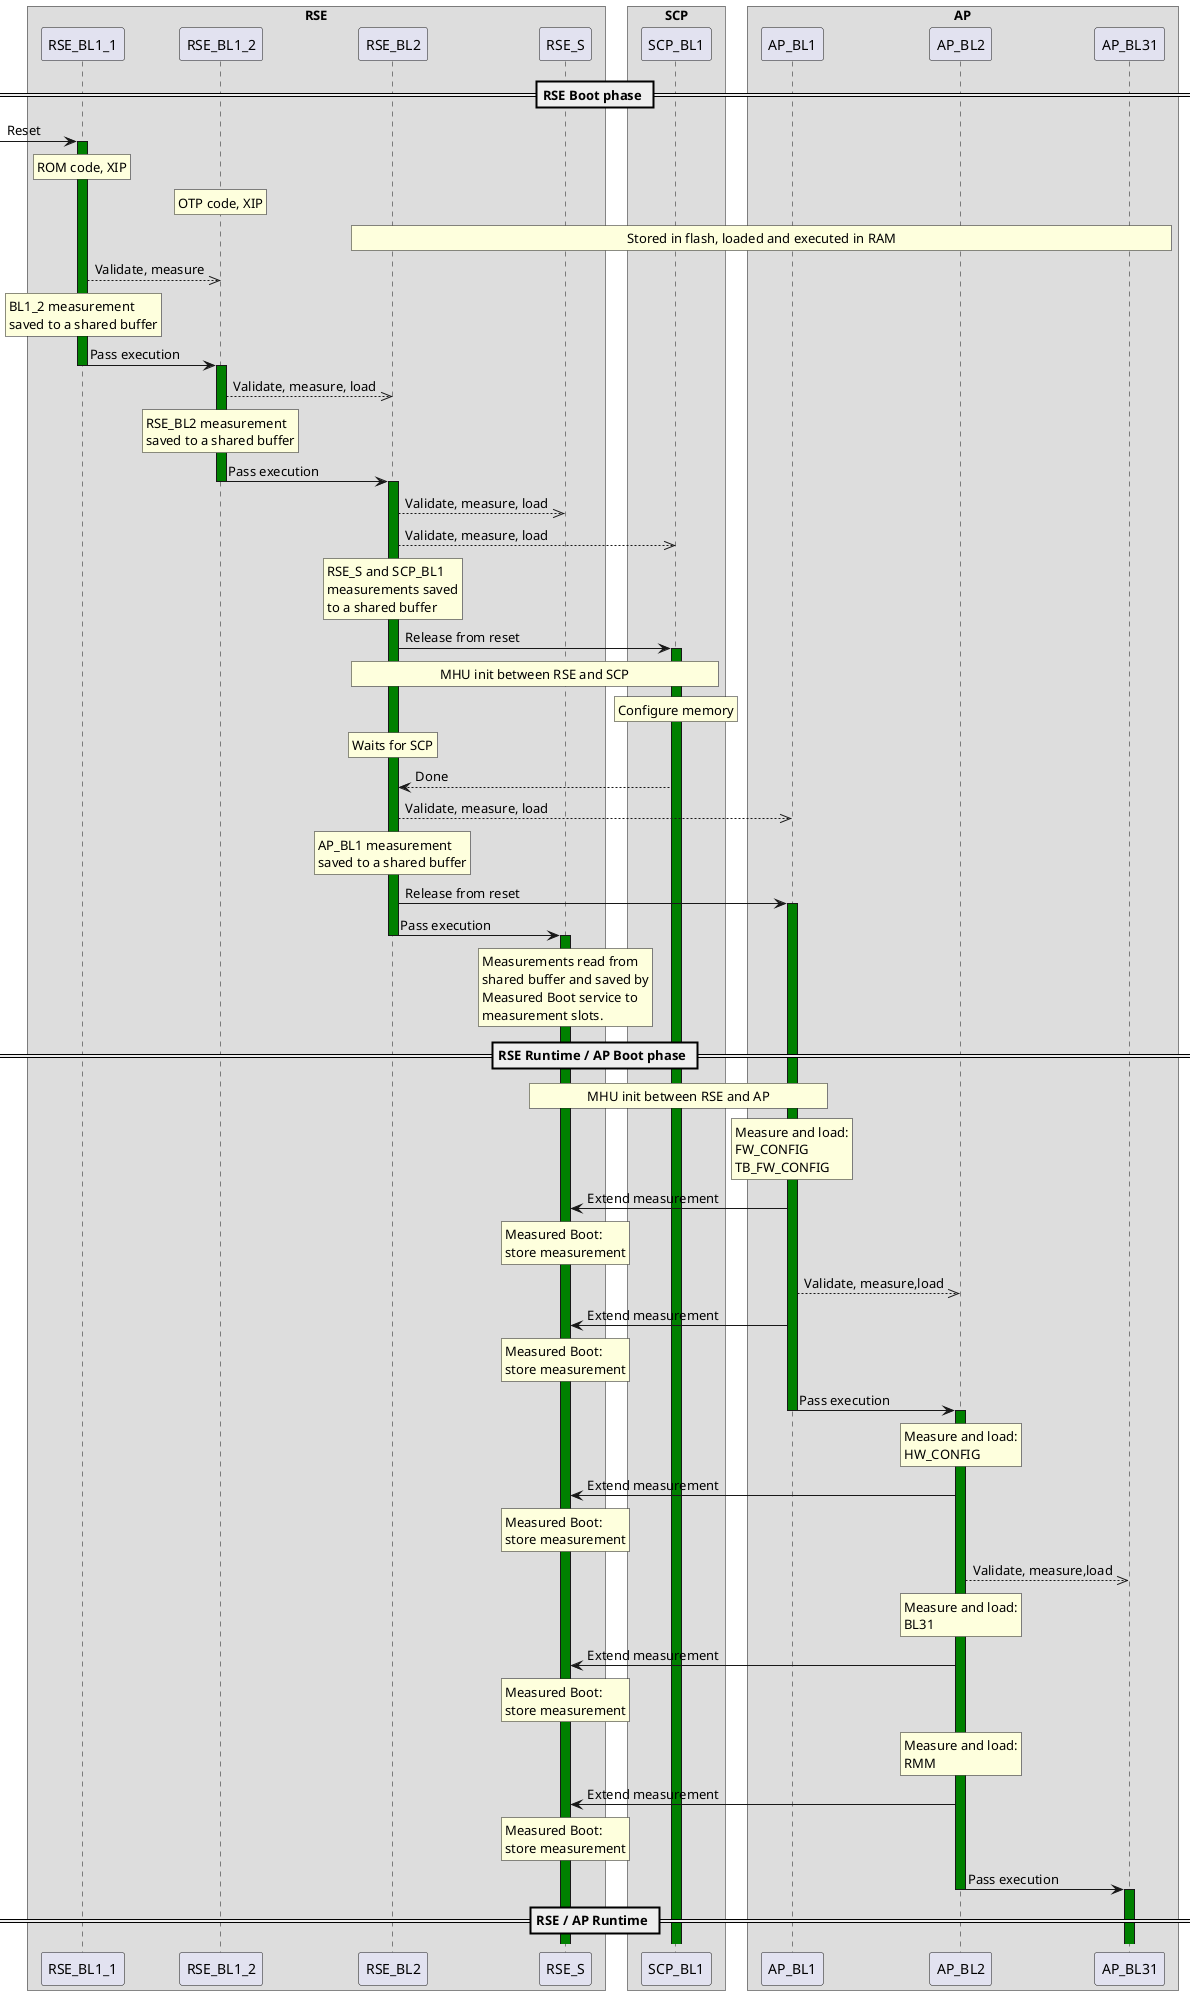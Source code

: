 @startuml
skinparam ParticipantPadding 10
skinparam BoxPadding 10
box RSE
participant RSE_BL1_1
participant RSE_BL1_2
participant RSE_BL2
participant RSE_S
endbox
box SCP
participant SCP_BL1
endbox
box AP
participant AP_BL1
participant AP_BL2
participant AP_BL31
endbox

== RSE Boot phase ==
-> RSE_BL1_1: Reset
Rnote over RSE_BL1_1: ROM code, XIP
Rnote over RSE_BL1_2: OTP code, XIP
Rnote over RSE_BL2, AP_BL31: Stored in flash, loaded and executed in RAM
activate RSE_BL1_1 #Green
RSE_BL1_1 -->> RSE_BL1_2: Validate, measure
Rnote over RSE_BL1_1: BL1_2 measurement\n\ saved to a shared buffer
RSE_BL1_1 -> RSE_BL1_2: Pass execution
deactivate RSE_BL1_1
activate RSE_BL1_2 #Green
RSE_BL1_2 -->> RSE_BL2: Validate, measure, load
Rnote over RSE_BL1_2: RSE_BL2 measurement\n\ saved to a shared buffer
RSE_BL1_2 -> RSE_BL2: Pass execution
deactivate RSE_BL1_2
activate RSE_BL2 #Green
RSE_BL2 -->> RSE_S: Validate, measure, load
RSE_BL2 -->> SCP_BL1: Validate, measure, load
Rnote over RSE_BL2: RSE_S and SCP_BL1\n\ measurements saved\n\ to a shared buffer
RSE_BL2 -> SCP_BL1: Release from reset
activate SCP_BL1 #Green
Rnote over RSE_BL2, SCP_BL1: MHU init between RSE and SCP
Rnote over SCP_BL1: Configure memory
Rnote over RSE_BL2: Waits for SCP
SCP_BL1 --> RSE_BL2: Done
RSE_BL2 -->> AP_BL1: Validate, measure, load
Rnote over RSE_BL2: AP_BL1 measurement\n\ saved to a shared buffer
RSE_BL2 -> AP_BL1: Release from reset
activate AP_BL1 #Green
RSE_BL2 -> RSE_S: Pass execution
deactivate RSE_BL2
activate RSE_S #Green
Rnote over RSE_S: Measurements read from\n\ shared buffer and saved by\n\
Measured Boot service to\n\ measurement slots.

== RSE Runtime / AP Boot phase ==
Rnote over RSE_S, AP_BL1: MHU init between RSE and AP
Rnote over AP_BL1: Measure and load:\n\ FW_CONFIG\n\ TB_FW_CONFIG
AP_BL1 -> RSE_S: Extend measurement
Rnote over RSE_S: Measured Boot:\n\ store measurement
AP_BL1 -->> AP_BL2: Validate, measure,load
AP_BL1 -> RSE_S: Extend measurement
Rnote over RSE_S: Measured Boot:\n\ store measurement
AP_BL1 -> AP_BL2: Pass execution
deactivate AP_BL1
activate AP_BL2 #Green
Rnote over AP_BL2: Measure and load:\n\ HW_CONFIG
AP_BL2 -> RSE_S: Extend measurement
Rnote over RSE_S: Measured Boot:\n\ store measurement
AP_BL2 -->> AP_BL31: Validate, measure,load
Rnote over AP_BL2: Measure and load:\n\ BL31
AP_BL2 -> RSE_S: Extend measurement
Rnote over RSE_S: Measured Boot:\n\ store measurement
Rnote over AP_BL2: Measure and load:\n\ RMM
AP_BL2 -> RSE_S: Extend measurement
Rnote over RSE_S: Measured Boot:\n\ store measurement
AP_BL2 -> AP_BL31: Pass execution
deactivate AP_BL2
activate AP_BL31 #Green
== RSE / AP Runtime ==
@enduml
